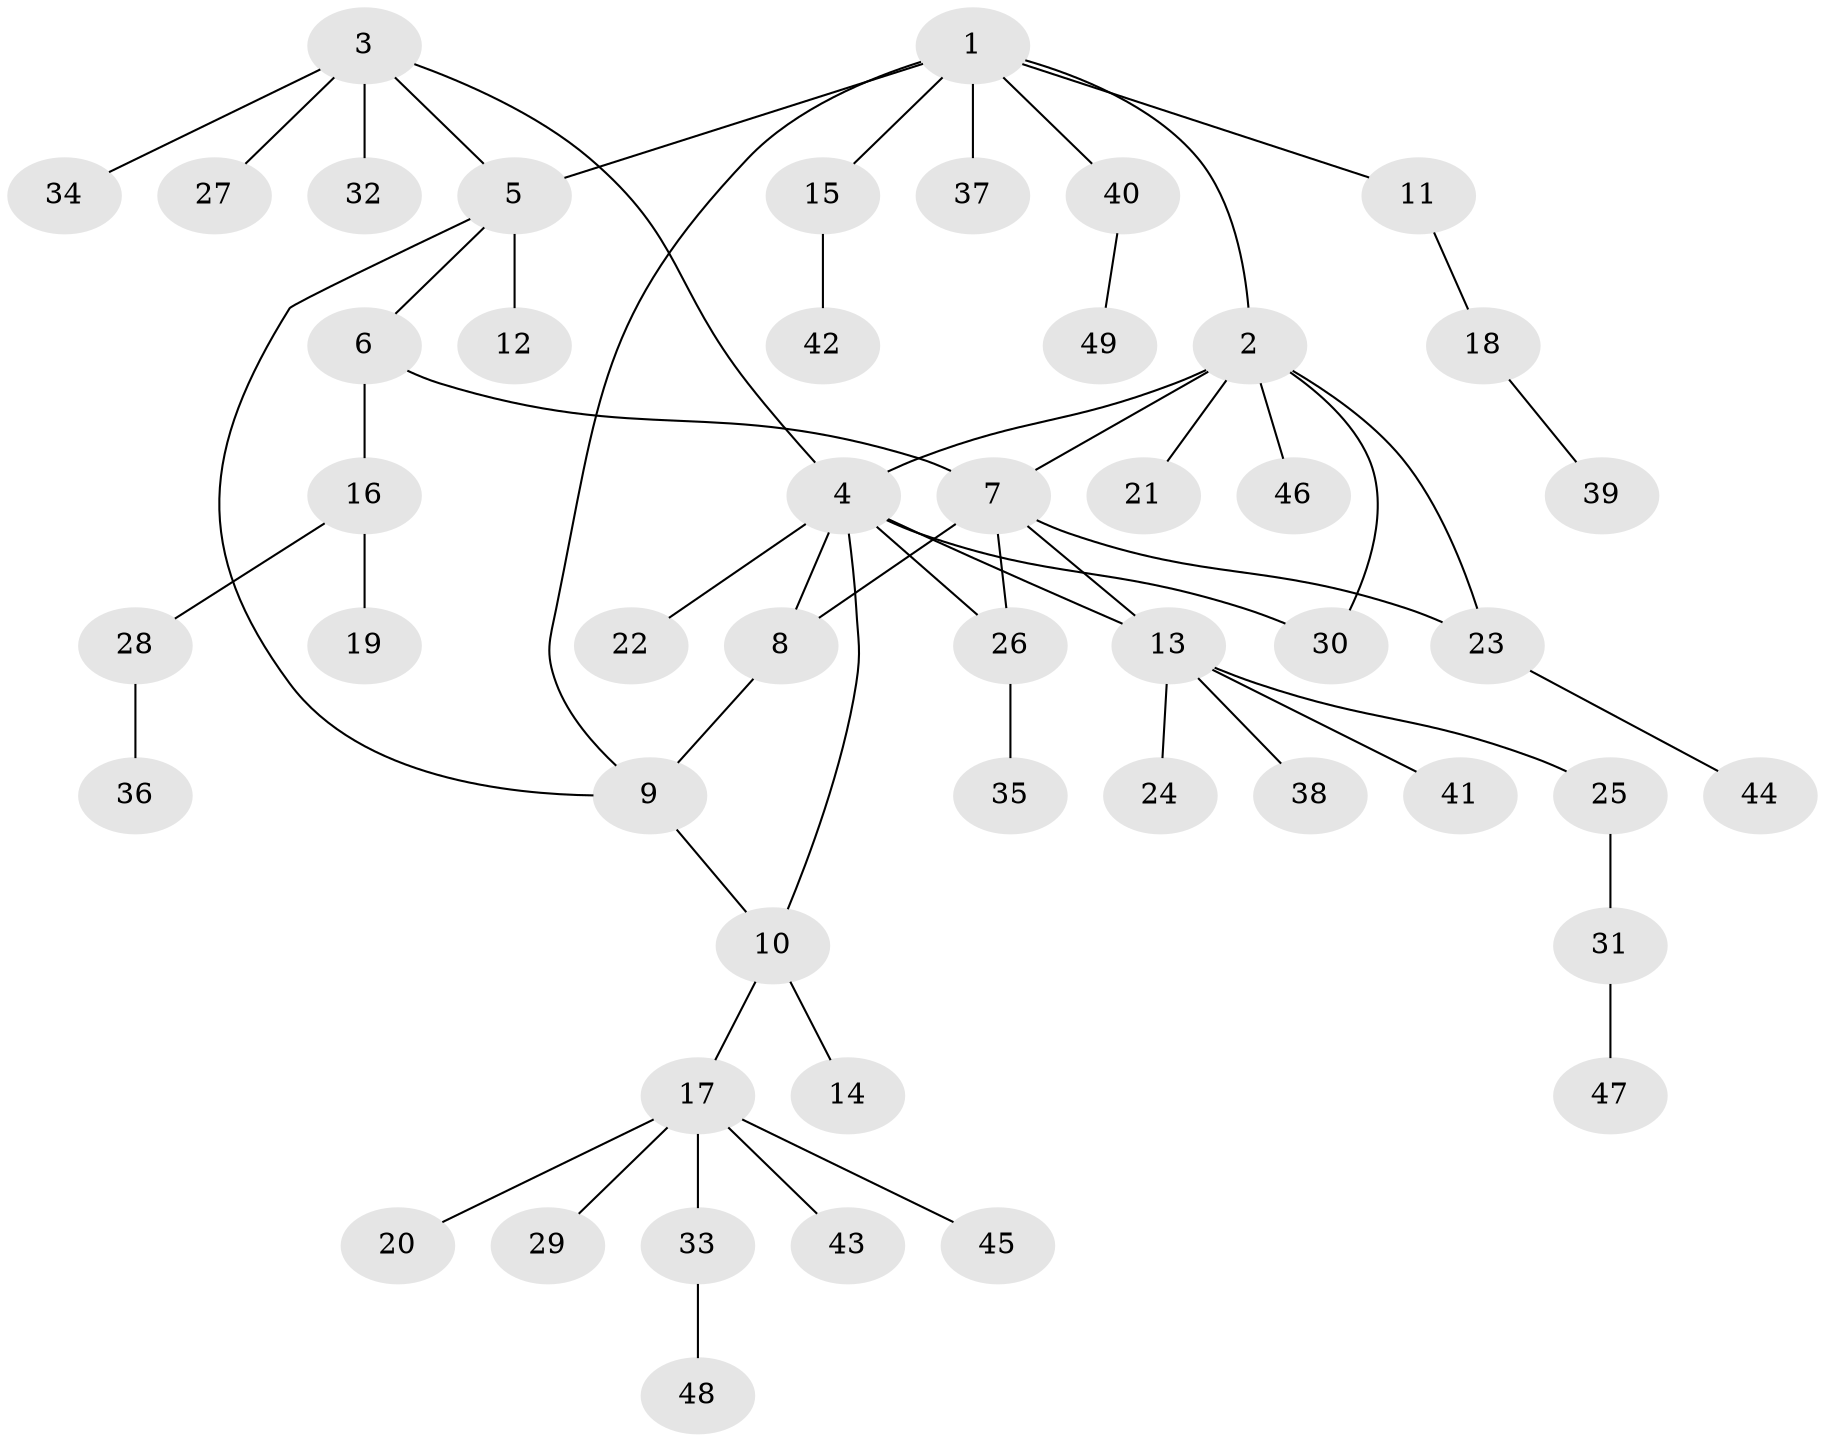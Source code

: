 // coarse degree distribution, {3: 0.06451612903225806, 7: 0.03225806451612903, 4: 0.0967741935483871, 2: 0.16129032258064516, 6: 0.0967741935483871, 5: 0.06451612903225806, 1: 0.4838709677419355}
// Generated by graph-tools (version 1.1) at 2025/37/03/04/25 23:37:47]
// undirected, 49 vertices, 58 edges
graph export_dot {
  node [color=gray90,style=filled];
  1;
  2;
  3;
  4;
  5;
  6;
  7;
  8;
  9;
  10;
  11;
  12;
  13;
  14;
  15;
  16;
  17;
  18;
  19;
  20;
  21;
  22;
  23;
  24;
  25;
  26;
  27;
  28;
  29;
  30;
  31;
  32;
  33;
  34;
  35;
  36;
  37;
  38;
  39;
  40;
  41;
  42;
  43;
  44;
  45;
  46;
  47;
  48;
  49;
  1 -- 2;
  1 -- 5;
  1 -- 9;
  1 -- 11;
  1 -- 15;
  1 -- 37;
  1 -- 40;
  2 -- 4;
  2 -- 7;
  2 -- 21;
  2 -- 23;
  2 -- 30;
  2 -- 46;
  3 -- 4;
  3 -- 5;
  3 -- 27;
  3 -- 32;
  3 -- 34;
  4 -- 8;
  4 -- 10;
  4 -- 13;
  4 -- 22;
  4 -- 26;
  4 -- 30;
  5 -- 6;
  5 -- 9;
  5 -- 12;
  6 -- 7;
  6 -- 16;
  7 -- 8;
  7 -- 13;
  7 -- 23;
  7 -- 26;
  8 -- 9;
  9 -- 10;
  10 -- 14;
  10 -- 17;
  11 -- 18;
  13 -- 24;
  13 -- 25;
  13 -- 38;
  13 -- 41;
  15 -- 42;
  16 -- 19;
  16 -- 28;
  17 -- 20;
  17 -- 29;
  17 -- 33;
  17 -- 43;
  17 -- 45;
  18 -- 39;
  23 -- 44;
  25 -- 31;
  26 -- 35;
  28 -- 36;
  31 -- 47;
  33 -- 48;
  40 -- 49;
}
